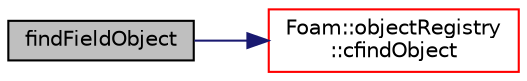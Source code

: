 digraph "findFieldObject"
{
  bgcolor="transparent";
  edge [fontname="Helvetica",fontsize="10",labelfontname="Helvetica",labelfontsize="10"];
  node [fontname="Helvetica",fontsize="10",shape=record];
  rankdir="LR";
  Node1 [label="findFieldObject",height=0.2,width=0.4,color="black", fillcolor="grey75", style="filled" fontcolor="black"];
  Node1 -> Node2 [color="midnightblue",fontsize="10",style="solid",fontname="Helvetica"];
  Node2 [label="Foam::objectRegistry\l::cfindObject",height=0.2,width=0.4,color="red",URL="$classFoam_1_1objectRegistry.html#ab61183994b8fc39dbfd24b9e702f8a46",tooltip="Return const pointer to the object of the given Type. "];
}
